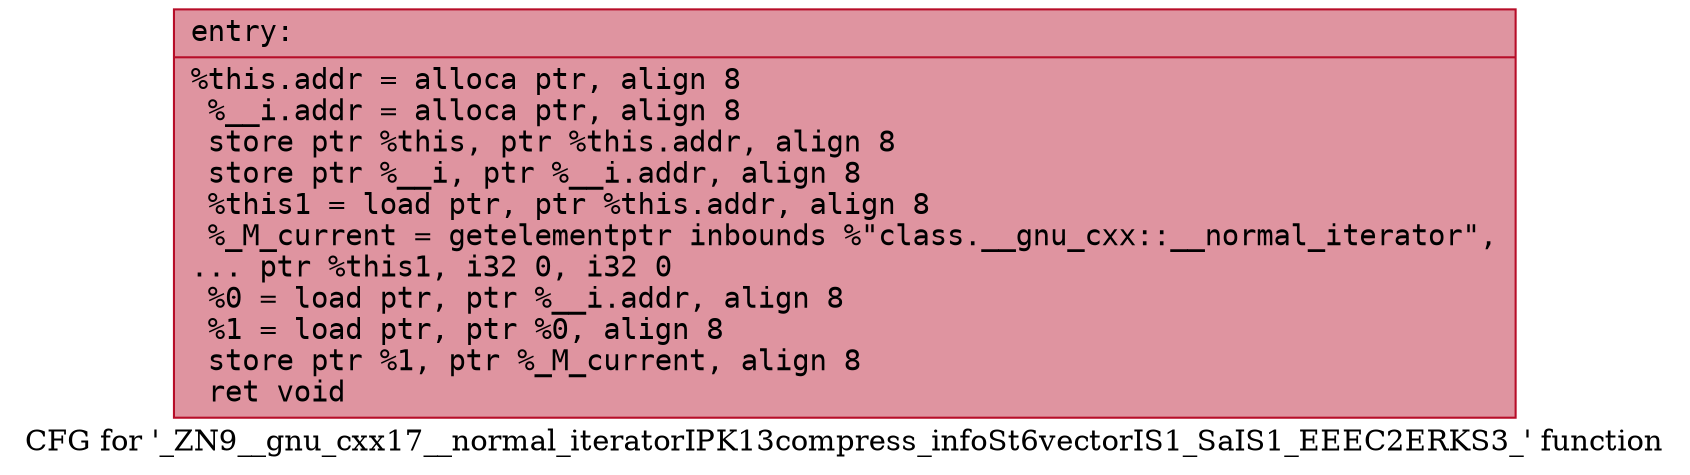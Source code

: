 digraph "CFG for '_ZN9__gnu_cxx17__normal_iteratorIPK13compress_infoSt6vectorIS1_SaIS1_EEEC2ERKS3_' function" {
	label="CFG for '_ZN9__gnu_cxx17__normal_iteratorIPK13compress_infoSt6vectorIS1_SaIS1_EEEC2ERKS3_' function";

	Node0x5651cd8724b0 [shape=record,color="#b70d28ff", style=filled, fillcolor="#b70d2870" fontname="Courier",label="{entry:\l|  %this.addr = alloca ptr, align 8\l  %__i.addr = alloca ptr, align 8\l  store ptr %this, ptr %this.addr, align 8\l  store ptr %__i, ptr %__i.addr, align 8\l  %this1 = load ptr, ptr %this.addr, align 8\l  %_M_current = getelementptr inbounds %\"class.__gnu_cxx::__normal_iterator\",\l... ptr %this1, i32 0, i32 0\l  %0 = load ptr, ptr %__i.addr, align 8\l  %1 = load ptr, ptr %0, align 8\l  store ptr %1, ptr %_M_current, align 8\l  ret void\l}"];
}
